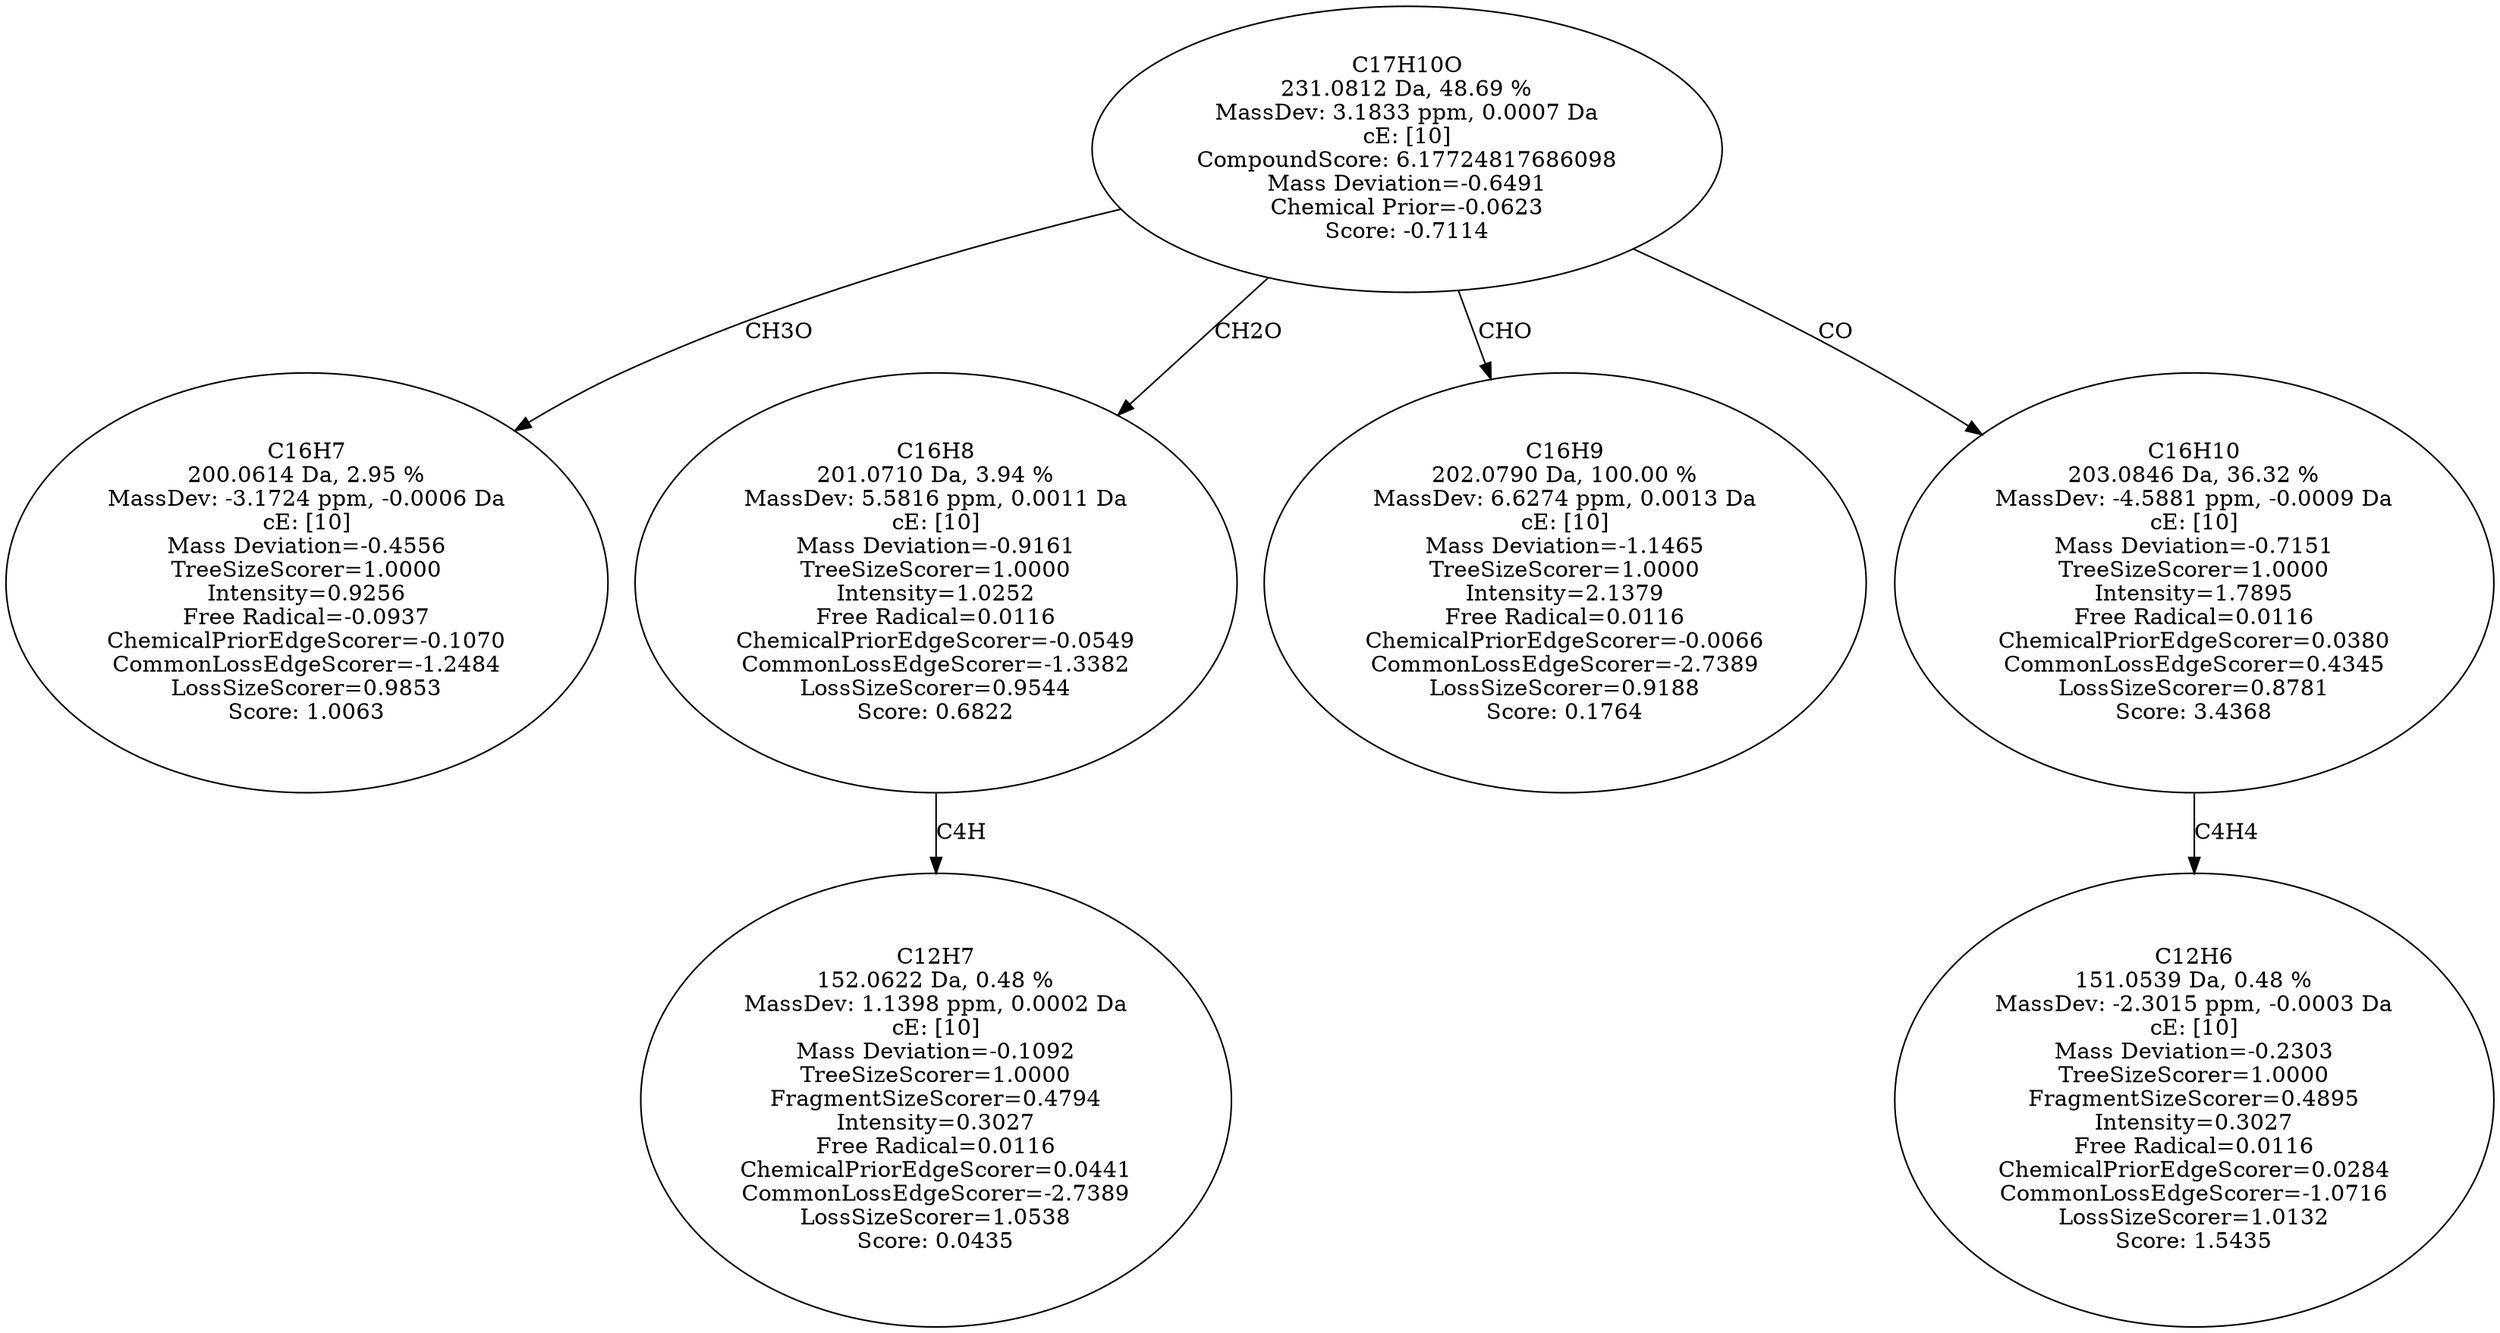 strict digraph {
v1 [label="C16H7\n200.0614 Da, 2.95 %\nMassDev: -3.1724 ppm, -0.0006 Da\ncE: [10]\nMass Deviation=-0.4556\nTreeSizeScorer=1.0000\nIntensity=0.9256\nFree Radical=-0.0937\nChemicalPriorEdgeScorer=-0.1070\nCommonLossEdgeScorer=-1.2484\nLossSizeScorer=0.9853\nScore: 1.0063"];
v2 [label="C12H7\n152.0622 Da, 0.48 %\nMassDev: 1.1398 ppm, 0.0002 Da\ncE: [10]\nMass Deviation=-0.1092\nTreeSizeScorer=1.0000\nFragmentSizeScorer=0.4794\nIntensity=0.3027\nFree Radical=0.0116\nChemicalPriorEdgeScorer=0.0441\nCommonLossEdgeScorer=-2.7389\nLossSizeScorer=1.0538\nScore: 0.0435"];
v3 [label="C16H8\n201.0710 Da, 3.94 %\nMassDev: 5.5816 ppm, 0.0011 Da\ncE: [10]\nMass Deviation=-0.9161\nTreeSizeScorer=1.0000\nIntensity=1.0252\nFree Radical=0.0116\nChemicalPriorEdgeScorer=-0.0549\nCommonLossEdgeScorer=-1.3382\nLossSizeScorer=0.9544\nScore: 0.6822"];
v4 [label="C16H9\n202.0790 Da, 100.00 %\nMassDev: 6.6274 ppm, 0.0013 Da\ncE: [10]\nMass Deviation=-1.1465\nTreeSizeScorer=1.0000\nIntensity=2.1379\nFree Radical=0.0116\nChemicalPriorEdgeScorer=-0.0066\nCommonLossEdgeScorer=-2.7389\nLossSizeScorer=0.9188\nScore: 0.1764"];
v5 [label="C12H6\n151.0539 Da, 0.48 %\nMassDev: -2.3015 ppm, -0.0003 Da\ncE: [10]\nMass Deviation=-0.2303\nTreeSizeScorer=1.0000\nFragmentSizeScorer=0.4895\nIntensity=0.3027\nFree Radical=0.0116\nChemicalPriorEdgeScorer=0.0284\nCommonLossEdgeScorer=-1.0716\nLossSizeScorer=1.0132\nScore: 1.5435"];
v6 [label="C16H10\n203.0846 Da, 36.32 %\nMassDev: -4.5881 ppm, -0.0009 Da\ncE: [10]\nMass Deviation=-0.7151\nTreeSizeScorer=1.0000\nIntensity=1.7895\nFree Radical=0.0116\nChemicalPriorEdgeScorer=0.0380\nCommonLossEdgeScorer=0.4345\nLossSizeScorer=0.8781\nScore: 3.4368"];
v7 [label="C17H10O\n231.0812 Da, 48.69 %\nMassDev: 3.1833 ppm, 0.0007 Da\ncE: [10]\nCompoundScore: 6.17724817686098\nMass Deviation=-0.6491\nChemical Prior=-0.0623\nScore: -0.7114"];
v7 -> v1 [label="CH3O"];
v3 -> v2 [label="C4H"];
v7 -> v3 [label="CH2O"];
v7 -> v4 [label="CHO"];
v6 -> v5 [label="C4H4"];
v7 -> v6 [label="CO"];
}